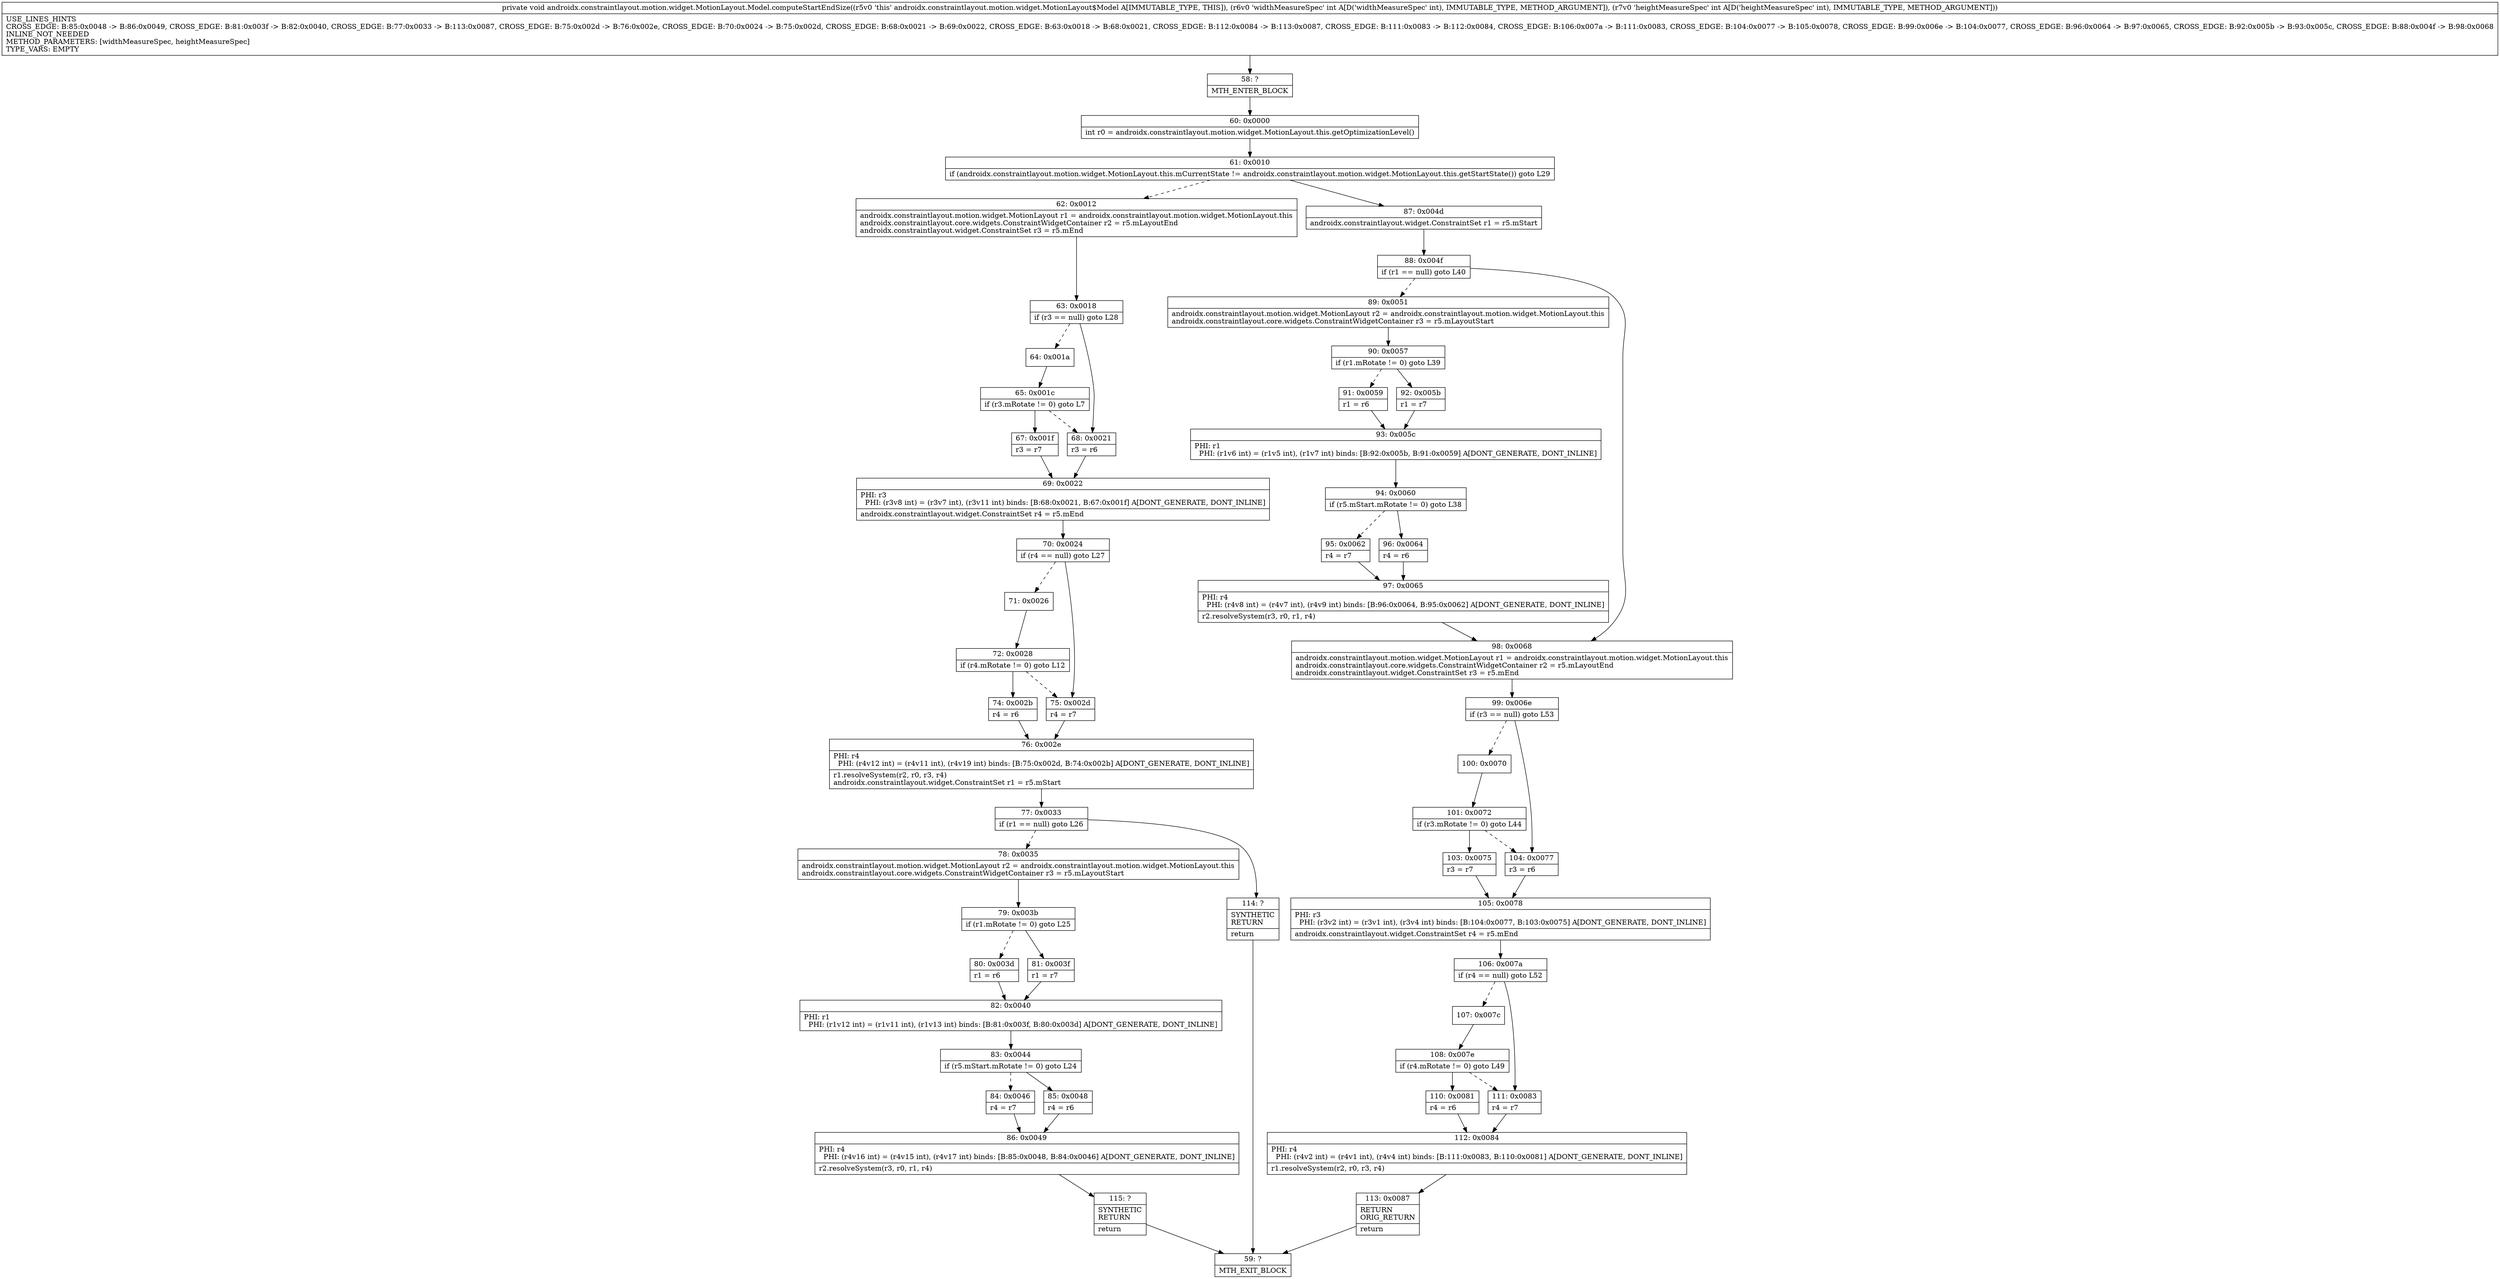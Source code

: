 digraph "CFG forandroidx.constraintlayout.motion.widget.MotionLayout.Model.computeStartEndSize(II)V" {
Node_58 [shape=record,label="{58\:\ ?|MTH_ENTER_BLOCK\l}"];
Node_60 [shape=record,label="{60\:\ 0x0000|int r0 = androidx.constraintlayout.motion.widget.MotionLayout.this.getOptimizationLevel()\l}"];
Node_61 [shape=record,label="{61\:\ 0x0010|if (androidx.constraintlayout.motion.widget.MotionLayout.this.mCurrentState != androidx.constraintlayout.motion.widget.MotionLayout.this.getStartState()) goto L29\l}"];
Node_62 [shape=record,label="{62\:\ 0x0012|androidx.constraintlayout.motion.widget.MotionLayout r1 = androidx.constraintlayout.motion.widget.MotionLayout.this\landroidx.constraintlayout.core.widgets.ConstraintWidgetContainer r2 = r5.mLayoutEnd\landroidx.constraintlayout.widget.ConstraintSet r3 = r5.mEnd\l}"];
Node_63 [shape=record,label="{63\:\ 0x0018|if (r3 == null) goto L28\l}"];
Node_64 [shape=record,label="{64\:\ 0x001a}"];
Node_65 [shape=record,label="{65\:\ 0x001c|if (r3.mRotate != 0) goto L7\l}"];
Node_67 [shape=record,label="{67\:\ 0x001f|r3 = r7\l}"];
Node_69 [shape=record,label="{69\:\ 0x0022|PHI: r3 \l  PHI: (r3v8 int) = (r3v7 int), (r3v11 int) binds: [B:68:0x0021, B:67:0x001f] A[DONT_GENERATE, DONT_INLINE]\l|androidx.constraintlayout.widget.ConstraintSet r4 = r5.mEnd\l}"];
Node_70 [shape=record,label="{70\:\ 0x0024|if (r4 == null) goto L27\l}"];
Node_71 [shape=record,label="{71\:\ 0x0026}"];
Node_72 [shape=record,label="{72\:\ 0x0028|if (r4.mRotate != 0) goto L12\l}"];
Node_74 [shape=record,label="{74\:\ 0x002b|r4 = r6\l}"];
Node_76 [shape=record,label="{76\:\ 0x002e|PHI: r4 \l  PHI: (r4v12 int) = (r4v11 int), (r4v19 int) binds: [B:75:0x002d, B:74:0x002b] A[DONT_GENERATE, DONT_INLINE]\l|r1.resolveSystem(r2, r0, r3, r4)\landroidx.constraintlayout.widget.ConstraintSet r1 = r5.mStart\l}"];
Node_77 [shape=record,label="{77\:\ 0x0033|if (r1 == null) goto L26\l}"];
Node_78 [shape=record,label="{78\:\ 0x0035|androidx.constraintlayout.motion.widget.MotionLayout r2 = androidx.constraintlayout.motion.widget.MotionLayout.this\landroidx.constraintlayout.core.widgets.ConstraintWidgetContainer r3 = r5.mLayoutStart\l}"];
Node_79 [shape=record,label="{79\:\ 0x003b|if (r1.mRotate != 0) goto L25\l}"];
Node_80 [shape=record,label="{80\:\ 0x003d|r1 = r6\l}"];
Node_82 [shape=record,label="{82\:\ 0x0040|PHI: r1 \l  PHI: (r1v12 int) = (r1v11 int), (r1v13 int) binds: [B:81:0x003f, B:80:0x003d] A[DONT_GENERATE, DONT_INLINE]\l}"];
Node_83 [shape=record,label="{83\:\ 0x0044|if (r5.mStart.mRotate != 0) goto L24\l}"];
Node_84 [shape=record,label="{84\:\ 0x0046|r4 = r7\l}"];
Node_86 [shape=record,label="{86\:\ 0x0049|PHI: r4 \l  PHI: (r4v16 int) = (r4v15 int), (r4v17 int) binds: [B:85:0x0048, B:84:0x0046] A[DONT_GENERATE, DONT_INLINE]\l|r2.resolveSystem(r3, r0, r1, r4)\l}"];
Node_115 [shape=record,label="{115\:\ ?|SYNTHETIC\lRETURN\l|return\l}"];
Node_59 [shape=record,label="{59\:\ ?|MTH_EXIT_BLOCK\l}"];
Node_85 [shape=record,label="{85\:\ 0x0048|r4 = r6\l}"];
Node_81 [shape=record,label="{81\:\ 0x003f|r1 = r7\l}"];
Node_114 [shape=record,label="{114\:\ ?|SYNTHETIC\lRETURN\l|return\l}"];
Node_75 [shape=record,label="{75\:\ 0x002d|r4 = r7\l}"];
Node_68 [shape=record,label="{68\:\ 0x0021|r3 = r6\l}"];
Node_87 [shape=record,label="{87\:\ 0x004d|androidx.constraintlayout.widget.ConstraintSet r1 = r5.mStart\l}"];
Node_88 [shape=record,label="{88\:\ 0x004f|if (r1 == null) goto L40\l}"];
Node_89 [shape=record,label="{89\:\ 0x0051|androidx.constraintlayout.motion.widget.MotionLayout r2 = androidx.constraintlayout.motion.widget.MotionLayout.this\landroidx.constraintlayout.core.widgets.ConstraintWidgetContainer r3 = r5.mLayoutStart\l}"];
Node_90 [shape=record,label="{90\:\ 0x0057|if (r1.mRotate != 0) goto L39\l}"];
Node_91 [shape=record,label="{91\:\ 0x0059|r1 = r6\l}"];
Node_93 [shape=record,label="{93\:\ 0x005c|PHI: r1 \l  PHI: (r1v6 int) = (r1v5 int), (r1v7 int) binds: [B:92:0x005b, B:91:0x0059] A[DONT_GENERATE, DONT_INLINE]\l}"];
Node_94 [shape=record,label="{94\:\ 0x0060|if (r5.mStart.mRotate != 0) goto L38\l}"];
Node_95 [shape=record,label="{95\:\ 0x0062|r4 = r7\l}"];
Node_97 [shape=record,label="{97\:\ 0x0065|PHI: r4 \l  PHI: (r4v8 int) = (r4v7 int), (r4v9 int) binds: [B:96:0x0064, B:95:0x0062] A[DONT_GENERATE, DONT_INLINE]\l|r2.resolveSystem(r3, r0, r1, r4)\l}"];
Node_96 [shape=record,label="{96\:\ 0x0064|r4 = r6\l}"];
Node_92 [shape=record,label="{92\:\ 0x005b|r1 = r7\l}"];
Node_98 [shape=record,label="{98\:\ 0x0068|androidx.constraintlayout.motion.widget.MotionLayout r1 = androidx.constraintlayout.motion.widget.MotionLayout.this\landroidx.constraintlayout.core.widgets.ConstraintWidgetContainer r2 = r5.mLayoutEnd\landroidx.constraintlayout.widget.ConstraintSet r3 = r5.mEnd\l}"];
Node_99 [shape=record,label="{99\:\ 0x006e|if (r3 == null) goto L53\l}"];
Node_100 [shape=record,label="{100\:\ 0x0070}"];
Node_101 [shape=record,label="{101\:\ 0x0072|if (r3.mRotate != 0) goto L44\l}"];
Node_103 [shape=record,label="{103\:\ 0x0075|r3 = r7\l}"];
Node_105 [shape=record,label="{105\:\ 0x0078|PHI: r3 \l  PHI: (r3v2 int) = (r3v1 int), (r3v4 int) binds: [B:104:0x0077, B:103:0x0075] A[DONT_GENERATE, DONT_INLINE]\l|androidx.constraintlayout.widget.ConstraintSet r4 = r5.mEnd\l}"];
Node_106 [shape=record,label="{106\:\ 0x007a|if (r4 == null) goto L52\l}"];
Node_107 [shape=record,label="{107\:\ 0x007c}"];
Node_108 [shape=record,label="{108\:\ 0x007e|if (r4.mRotate != 0) goto L49\l}"];
Node_110 [shape=record,label="{110\:\ 0x0081|r4 = r6\l}"];
Node_112 [shape=record,label="{112\:\ 0x0084|PHI: r4 \l  PHI: (r4v2 int) = (r4v1 int), (r4v4 int) binds: [B:111:0x0083, B:110:0x0081] A[DONT_GENERATE, DONT_INLINE]\l|r1.resolveSystem(r2, r0, r3, r4)\l}"];
Node_113 [shape=record,label="{113\:\ 0x0087|RETURN\lORIG_RETURN\l|return\l}"];
Node_111 [shape=record,label="{111\:\ 0x0083|r4 = r7\l}"];
Node_104 [shape=record,label="{104\:\ 0x0077|r3 = r6\l}"];
MethodNode[shape=record,label="{private void androidx.constraintlayout.motion.widget.MotionLayout.Model.computeStartEndSize((r5v0 'this' androidx.constraintlayout.motion.widget.MotionLayout$Model A[IMMUTABLE_TYPE, THIS]), (r6v0 'widthMeasureSpec' int A[D('widthMeasureSpec' int), IMMUTABLE_TYPE, METHOD_ARGUMENT]), (r7v0 'heightMeasureSpec' int A[D('heightMeasureSpec' int), IMMUTABLE_TYPE, METHOD_ARGUMENT]))  | USE_LINES_HINTS\lCROSS_EDGE: B:85:0x0048 \-\> B:86:0x0049, CROSS_EDGE: B:81:0x003f \-\> B:82:0x0040, CROSS_EDGE: B:77:0x0033 \-\> B:113:0x0087, CROSS_EDGE: B:75:0x002d \-\> B:76:0x002e, CROSS_EDGE: B:70:0x0024 \-\> B:75:0x002d, CROSS_EDGE: B:68:0x0021 \-\> B:69:0x0022, CROSS_EDGE: B:63:0x0018 \-\> B:68:0x0021, CROSS_EDGE: B:112:0x0084 \-\> B:113:0x0087, CROSS_EDGE: B:111:0x0083 \-\> B:112:0x0084, CROSS_EDGE: B:106:0x007a \-\> B:111:0x0083, CROSS_EDGE: B:104:0x0077 \-\> B:105:0x0078, CROSS_EDGE: B:99:0x006e \-\> B:104:0x0077, CROSS_EDGE: B:96:0x0064 \-\> B:97:0x0065, CROSS_EDGE: B:92:0x005b \-\> B:93:0x005c, CROSS_EDGE: B:88:0x004f \-\> B:98:0x0068\lINLINE_NOT_NEEDED\lMETHOD_PARAMETERS: [widthMeasureSpec, heightMeasureSpec]\lTYPE_VARS: EMPTY\l}"];
MethodNode -> Node_58;Node_58 -> Node_60;
Node_60 -> Node_61;
Node_61 -> Node_62[style=dashed];
Node_61 -> Node_87;
Node_62 -> Node_63;
Node_63 -> Node_64[style=dashed];
Node_63 -> Node_68;
Node_64 -> Node_65;
Node_65 -> Node_67;
Node_65 -> Node_68[style=dashed];
Node_67 -> Node_69;
Node_69 -> Node_70;
Node_70 -> Node_71[style=dashed];
Node_70 -> Node_75;
Node_71 -> Node_72;
Node_72 -> Node_74;
Node_72 -> Node_75[style=dashed];
Node_74 -> Node_76;
Node_76 -> Node_77;
Node_77 -> Node_78[style=dashed];
Node_77 -> Node_114;
Node_78 -> Node_79;
Node_79 -> Node_80[style=dashed];
Node_79 -> Node_81;
Node_80 -> Node_82;
Node_82 -> Node_83;
Node_83 -> Node_84[style=dashed];
Node_83 -> Node_85;
Node_84 -> Node_86;
Node_86 -> Node_115;
Node_115 -> Node_59;
Node_85 -> Node_86;
Node_81 -> Node_82;
Node_114 -> Node_59;
Node_75 -> Node_76;
Node_68 -> Node_69;
Node_87 -> Node_88;
Node_88 -> Node_89[style=dashed];
Node_88 -> Node_98;
Node_89 -> Node_90;
Node_90 -> Node_91[style=dashed];
Node_90 -> Node_92;
Node_91 -> Node_93;
Node_93 -> Node_94;
Node_94 -> Node_95[style=dashed];
Node_94 -> Node_96;
Node_95 -> Node_97;
Node_97 -> Node_98;
Node_96 -> Node_97;
Node_92 -> Node_93;
Node_98 -> Node_99;
Node_99 -> Node_100[style=dashed];
Node_99 -> Node_104;
Node_100 -> Node_101;
Node_101 -> Node_103;
Node_101 -> Node_104[style=dashed];
Node_103 -> Node_105;
Node_105 -> Node_106;
Node_106 -> Node_107[style=dashed];
Node_106 -> Node_111;
Node_107 -> Node_108;
Node_108 -> Node_110;
Node_108 -> Node_111[style=dashed];
Node_110 -> Node_112;
Node_112 -> Node_113;
Node_113 -> Node_59;
Node_111 -> Node_112;
Node_104 -> Node_105;
}

